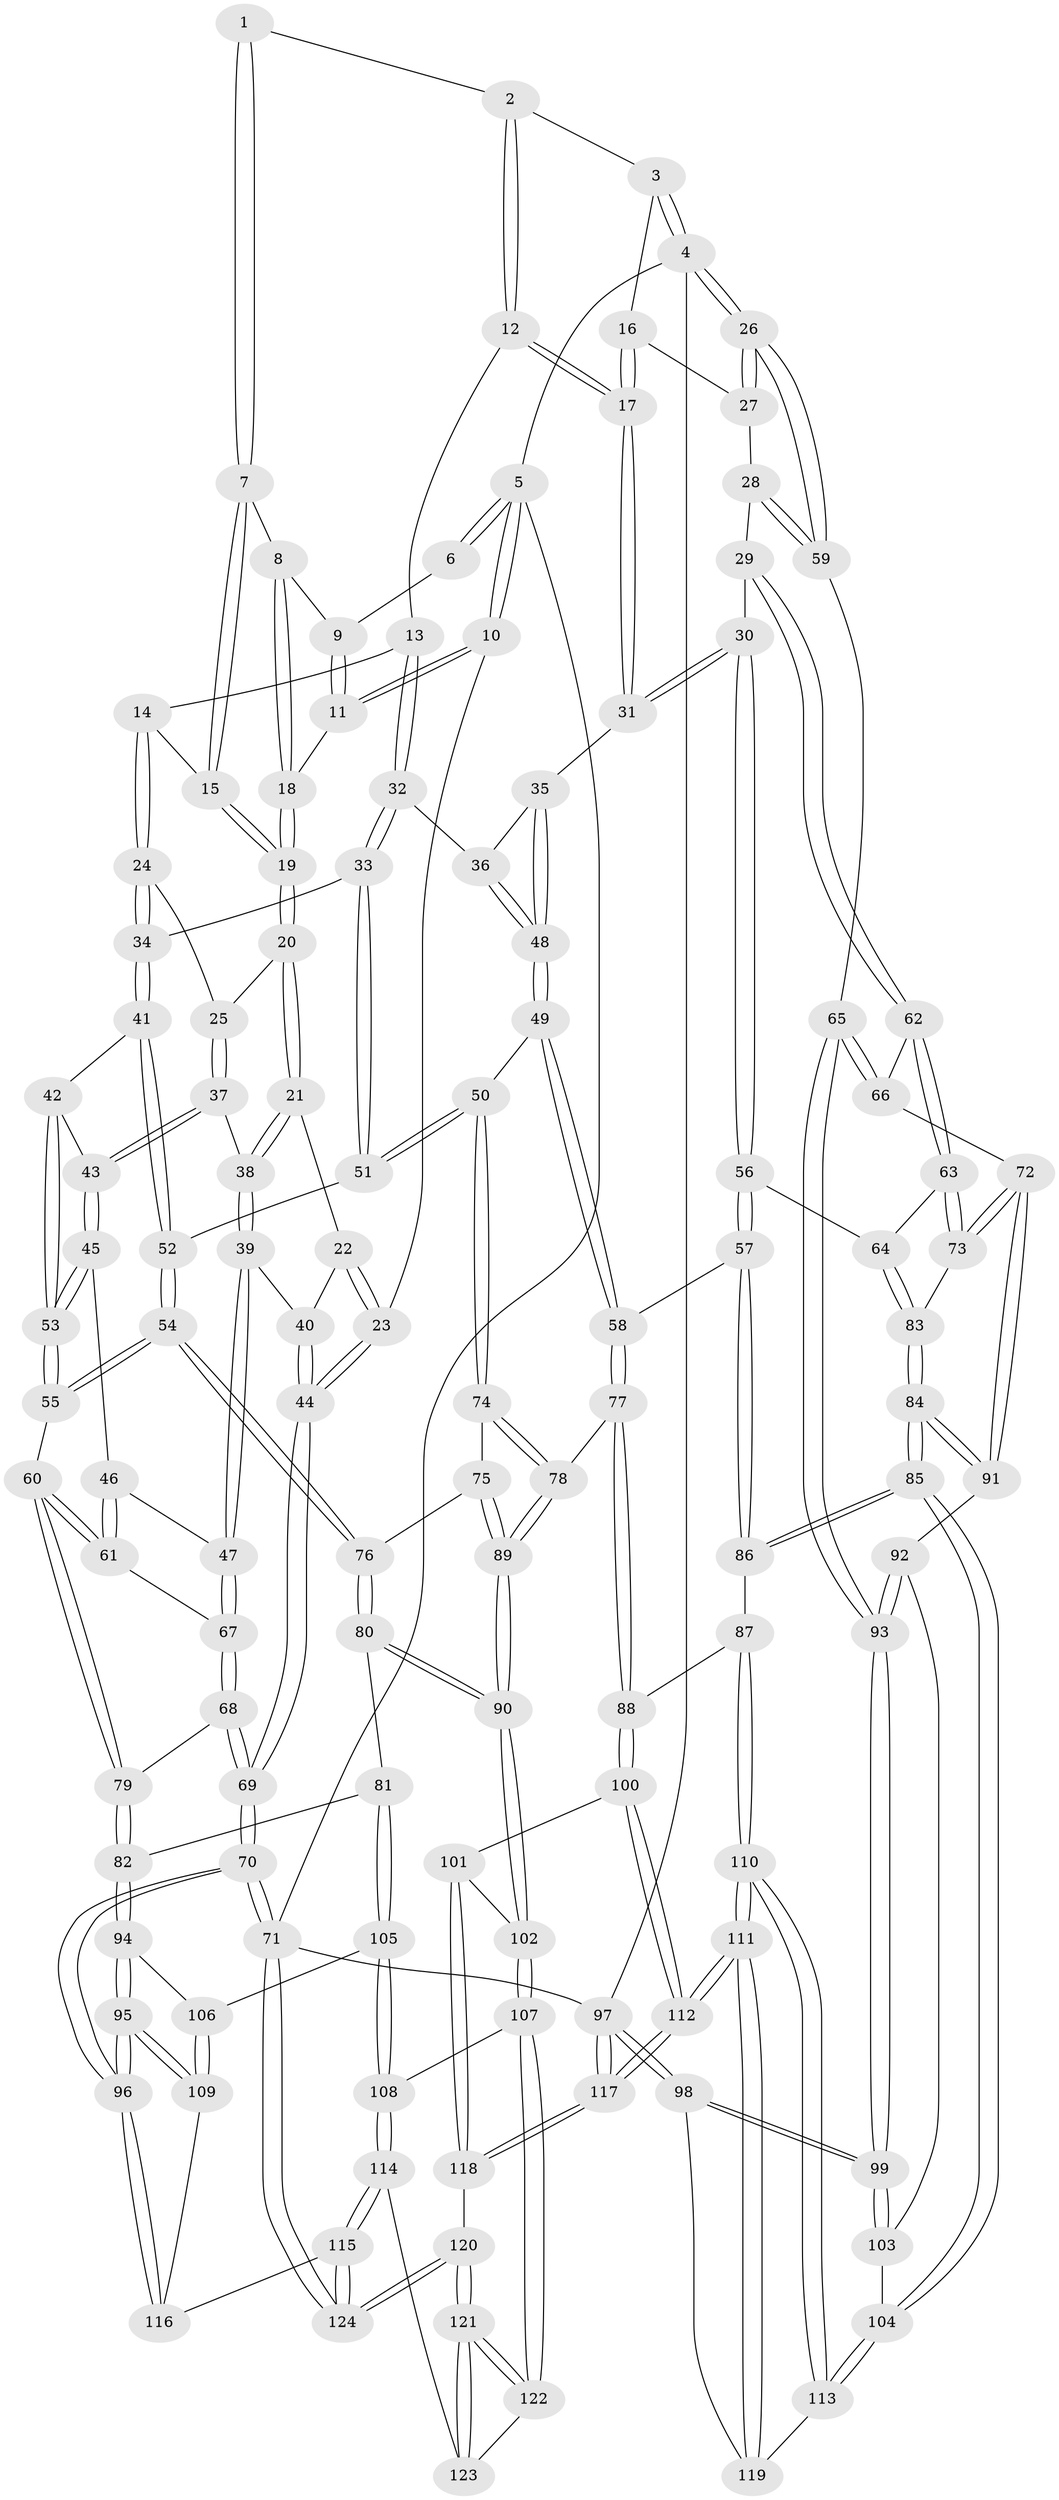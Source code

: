 // coarse degree distribution, {3: 0.09302325581395349, 4: 0.36046511627906974, 5: 0.45348837209302323, 6: 0.08139534883720931, 7: 0.011627906976744186}
// Generated by graph-tools (version 1.1) at 2025/24/03/03/25 07:24:35]
// undirected, 124 vertices, 307 edges
graph export_dot {
graph [start="1"]
  node [color=gray90,style=filled];
  1 [pos="+0.317727850924291+0"];
  2 [pos="+0.44598422198526794+0"];
  3 [pos="+0.8142021436312242+0"];
  4 [pos="+1+0"];
  5 [pos="+0+0"];
  6 [pos="+0.2366364685119837+0"];
  7 [pos="+0.286704103147822+0.09426381481231698"];
  8 [pos="+0.2462213696944765+0.10165241275484899"];
  9 [pos="+0.19252773312679494+0"];
  10 [pos="+0+0.0904204464976843"];
  11 [pos="+0.10952214551193003+0.13371903164657065"];
  12 [pos="+0.48411071844331627+0.1512206342914029"];
  13 [pos="+0.46597935737165397+0.16556218353612043"];
  14 [pos="+0.42835219260988117+0.16898678742350184"];
  15 [pos="+0.3748638329495505+0.1611873177310933"];
  16 [pos="+0.7367700409917258+0.1517076368333987"];
  17 [pos="+0.6639978873518492+0.1985352694171626"];
  18 [pos="+0.15303530762789566+0.1682380566253579"];
  19 [pos="+0.18552460809745705+0.22981068264969168"];
  20 [pos="+0.18663755941213162+0.26855350955239166"];
  21 [pos="+0.17021555531303117+0.28753689707779806"];
  22 [pos="+0.10151093781920012+0.3129455769515188"];
  23 [pos="+0+0.15046794150146237"];
  24 [pos="+0.27405680350676215+0.31838490095542415"];
  25 [pos="+0.2671064723339552+0.3151158450205309"];
  26 [pos="+1+0"];
  27 [pos="+0.8137125226950912+0.18332962937502392"];
  28 [pos="+1+0.3236213352269001"];
  29 [pos="+0.891381709173863+0.417406835908298"];
  30 [pos="+0.7639687256305985+0.42979059114185275"];
  31 [pos="+0.6672718667348425+0.3639307334424984"];
  32 [pos="+0.4352743297524868+0.35140592062338394"];
  33 [pos="+0.40518865766521317+0.3776260941630336"];
  34 [pos="+0.3230019792989045+0.37633969162725067"];
  35 [pos="+0.6285656319623473+0.393056699206186"];
  36 [pos="+0.4396602414716303+0.35326387349451344"];
  37 [pos="+0.22001934890426653+0.401758096616465"];
  38 [pos="+0.17008454366822398+0.39524238833474684"];
  39 [pos="+0.14137752479141727+0.4704968817695007"];
  40 [pos="+0.07121345836990475+0.37339156288127234"];
  41 [pos="+0.2862507280900889+0.43355299129179864"];
  42 [pos="+0.2832370628856916+0.43513660402784643"];
  43 [pos="+0.2822829991337217+0.43552430954554466"];
  44 [pos="+0+0.48105741763954785"];
  45 [pos="+0.21726369812710716+0.48582198587372827"];
  46 [pos="+0.20998558896203273+0.4866998927874141"];
  47 [pos="+0.14137745597624599+0.47052904589790306"];
  48 [pos="+0.5629742445352838+0.5179573728885931"];
  49 [pos="+0.561469579933131+0.5227114168985207"];
  50 [pos="+0.536971725838592+0.5353421987414481"];
  51 [pos="+0.41975081126444425+0.48310688652708245"];
  52 [pos="+0.35997028300443534+0.5366543738722589"];
  53 [pos="+0.2899577309320486+0.5588649893432333"];
  54 [pos="+0.3365532584911518+0.5953388997619611"];
  55 [pos="+0.3159672172885272+0.5917060641057588"];
  56 [pos="+0.7276397030230634+0.6011573839665033"];
  57 [pos="+0.7116134745153148+0.6109960858362977"];
  58 [pos="+0.6810914259780748+0.6062804330736146"];
  59 [pos="+1+0.3089401689282212"];
  60 [pos="+0.21512506492329583+0.6175024542701674"];
  61 [pos="+0.21030113901370304+0.5956353726129153"];
  62 [pos="+0.892156611669423+0.5317278776259244"];
  63 [pos="+0.8449817363123621+0.595276736136928"];
  64 [pos="+0.8049942012781731+0.6152995871936019"];
  65 [pos="+1+0.6006576656482855"];
  66 [pos="+0.9140919624599392+0.5490208552070065"];
  67 [pos="+0.12381626384140551+0.48716545426620333"];
  68 [pos="+0.03562004640156385+0.5519592912207706"];
  69 [pos="+0+0.5491758091048038"];
  70 [pos="+0+0.8834403918190911"];
  71 [pos="+0+1"];
  72 [pos="+0.9664601085605132+0.668175776438619"];
  73 [pos="+0.9525319865687205+0.6649422249782025"];
  74 [pos="+0.48291761809608047+0.6410301192447448"];
  75 [pos="+0.37727918355297596+0.6333117003025643"];
  76 [pos="+0.3581560513223622+0.6278577258406086"];
  77 [pos="+0.5412660470076219+0.7267363598750001"];
  78 [pos="+0.5220094009600756+0.714739818751966"];
  79 [pos="+0.16208293082968817+0.6643074532365518"];
  80 [pos="+0.2952852937776428+0.7570173850312117"];
  81 [pos="+0.18077501723419334+0.733749096178702"];
  82 [pos="+0.16666477216443448+0.7252731407841887"];
  83 [pos="+0.839497329311683+0.685476772528901"];
  84 [pos="+0.834179635101455+0.7630126738361886"];
  85 [pos="+0.8170800603675128+0.8035656182288502"];
  86 [pos="+0.7163964423028721+0.7354839555451559"];
  87 [pos="+0.6080590039125131+0.7975962037165603"];
  88 [pos="+0.5782297578904331+0.787124067516597"];
  89 [pos="+0.4183239819683643+0.7782018448356106"];
  90 [pos="+0.35629803051862474+0.8515651048256565"];
  91 [pos="+0.9838718756194509+0.6780534382474502"];
  92 [pos="+1+0.6940317891239598"];
  93 [pos="+1+0.6907702326022768"];
  94 [pos="+0.07034052836399765+0.7883467854860009"];
  95 [pos="+0+0.8499966287322859"];
  96 [pos="+0+0.8506579076200336"];
  97 [pos="+1+1"];
  98 [pos="+1+0.859713636125644"];
  99 [pos="+1+0.849284331376828"];
  100 [pos="+0.4860194650047881+0.890180971571314"];
  101 [pos="+0.45404094508885784+0.8894985260414405"];
  102 [pos="+0.3574079496394499+0.8637290739978327"];
  103 [pos="+0.9000149756287016+0.8077495258453323"];
  104 [pos="+0.8333141997103404+0.8514002130517329"];
  105 [pos="+0.20229728365363145+0.8614980535556498"];
  106 [pos="+0.17646051757224623+0.8661220453955228"];
  107 [pos="+0.35522707933397646+0.8666236672487151"];
  108 [pos="+0.23593156266971216+0.8887521185543796"];
  109 [pos="+0.1499364409532386+0.8869666023297279"];
  110 [pos="+0.7451970325150777+1"];
  111 [pos="+0.7349876800518647+1"];
  112 [pos="+0.7229534763105576+1"];
  113 [pos="+0.8332380059107977+0.8656331163078733"];
  114 [pos="+0.19927994135262223+0.947024451856195"];
  115 [pos="+0.1767400867274429+0.966376257076981"];
  116 [pos="+0.17330340226383043+0.963224786438933"];
  117 [pos="+0.7212354528314365+1"];
  118 [pos="+0.43405216730403023+1"];
  119 [pos="+1+0.8897923738969407"];
  120 [pos="+0.345778960889358+1"];
  121 [pos="+0.34132589937269+1"];
  122 [pos="+0.3406662432250861+0.9684703873876277"];
  123 [pos="+0.23820988614195+0.9606295349870873"];
  124 [pos="+0.14651197943865638+1"];
  1 -- 2;
  1 -- 7;
  1 -- 7;
  2 -- 3;
  2 -- 12;
  2 -- 12;
  3 -- 4;
  3 -- 4;
  3 -- 16;
  4 -- 5;
  4 -- 26;
  4 -- 26;
  4 -- 97;
  5 -- 6;
  5 -- 6;
  5 -- 10;
  5 -- 10;
  5 -- 71;
  6 -- 9;
  7 -- 8;
  7 -- 15;
  7 -- 15;
  8 -- 9;
  8 -- 18;
  8 -- 18;
  9 -- 11;
  9 -- 11;
  10 -- 11;
  10 -- 11;
  10 -- 23;
  11 -- 18;
  12 -- 13;
  12 -- 17;
  12 -- 17;
  13 -- 14;
  13 -- 32;
  13 -- 32;
  14 -- 15;
  14 -- 24;
  14 -- 24;
  15 -- 19;
  15 -- 19;
  16 -- 17;
  16 -- 17;
  16 -- 27;
  17 -- 31;
  17 -- 31;
  18 -- 19;
  18 -- 19;
  19 -- 20;
  19 -- 20;
  20 -- 21;
  20 -- 21;
  20 -- 25;
  21 -- 22;
  21 -- 38;
  21 -- 38;
  22 -- 23;
  22 -- 23;
  22 -- 40;
  23 -- 44;
  23 -- 44;
  24 -- 25;
  24 -- 34;
  24 -- 34;
  25 -- 37;
  25 -- 37;
  26 -- 27;
  26 -- 27;
  26 -- 59;
  26 -- 59;
  27 -- 28;
  28 -- 29;
  28 -- 59;
  28 -- 59;
  29 -- 30;
  29 -- 62;
  29 -- 62;
  30 -- 31;
  30 -- 31;
  30 -- 56;
  30 -- 56;
  31 -- 35;
  32 -- 33;
  32 -- 33;
  32 -- 36;
  33 -- 34;
  33 -- 51;
  33 -- 51;
  34 -- 41;
  34 -- 41;
  35 -- 36;
  35 -- 48;
  35 -- 48;
  36 -- 48;
  36 -- 48;
  37 -- 38;
  37 -- 43;
  37 -- 43;
  38 -- 39;
  38 -- 39;
  39 -- 40;
  39 -- 47;
  39 -- 47;
  40 -- 44;
  40 -- 44;
  41 -- 42;
  41 -- 52;
  41 -- 52;
  42 -- 43;
  42 -- 53;
  42 -- 53;
  43 -- 45;
  43 -- 45;
  44 -- 69;
  44 -- 69;
  45 -- 46;
  45 -- 53;
  45 -- 53;
  46 -- 47;
  46 -- 61;
  46 -- 61;
  47 -- 67;
  47 -- 67;
  48 -- 49;
  48 -- 49;
  49 -- 50;
  49 -- 58;
  49 -- 58;
  50 -- 51;
  50 -- 51;
  50 -- 74;
  50 -- 74;
  51 -- 52;
  52 -- 54;
  52 -- 54;
  53 -- 55;
  53 -- 55;
  54 -- 55;
  54 -- 55;
  54 -- 76;
  54 -- 76;
  55 -- 60;
  56 -- 57;
  56 -- 57;
  56 -- 64;
  57 -- 58;
  57 -- 86;
  57 -- 86;
  58 -- 77;
  58 -- 77;
  59 -- 65;
  60 -- 61;
  60 -- 61;
  60 -- 79;
  60 -- 79;
  61 -- 67;
  62 -- 63;
  62 -- 63;
  62 -- 66;
  63 -- 64;
  63 -- 73;
  63 -- 73;
  64 -- 83;
  64 -- 83;
  65 -- 66;
  65 -- 66;
  65 -- 93;
  65 -- 93;
  66 -- 72;
  67 -- 68;
  67 -- 68;
  68 -- 69;
  68 -- 69;
  68 -- 79;
  69 -- 70;
  69 -- 70;
  70 -- 71;
  70 -- 71;
  70 -- 96;
  70 -- 96;
  71 -- 124;
  71 -- 124;
  71 -- 97;
  72 -- 73;
  72 -- 73;
  72 -- 91;
  72 -- 91;
  73 -- 83;
  74 -- 75;
  74 -- 78;
  74 -- 78;
  75 -- 76;
  75 -- 89;
  75 -- 89;
  76 -- 80;
  76 -- 80;
  77 -- 78;
  77 -- 88;
  77 -- 88;
  78 -- 89;
  78 -- 89;
  79 -- 82;
  79 -- 82;
  80 -- 81;
  80 -- 90;
  80 -- 90;
  81 -- 82;
  81 -- 105;
  81 -- 105;
  82 -- 94;
  82 -- 94;
  83 -- 84;
  83 -- 84;
  84 -- 85;
  84 -- 85;
  84 -- 91;
  84 -- 91;
  85 -- 86;
  85 -- 86;
  85 -- 104;
  85 -- 104;
  86 -- 87;
  87 -- 88;
  87 -- 110;
  87 -- 110;
  88 -- 100;
  88 -- 100;
  89 -- 90;
  89 -- 90;
  90 -- 102;
  90 -- 102;
  91 -- 92;
  92 -- 93;
  92 -- 93;
  92 -- 103;
  93 -- 99;
  93 -- 99;
  94 -- 95;
  94 -- 95;
  94 -- 106;
  95 -- 96;
  95 -- 96;
  95 -- 109;
  95 -- 109;
  96 -- 116;
  96 -- 116;
  97 -- 98;
  97 -- 98;
  97 -- 117;
  97 -- 117;
  98 -- 99;
  98 -- 99;
  98 -- 119;
  99 -- 103;
  99 -- 103;
  100 -- 101;
  100 -- 112;
  100 -- 112;
  101 -- 102;
  101 -- 118;
  101 -- 118;
  102 -- 107;
  102 -- 107;
  103 -- 104;
  104 -- 113;
  104 -- 113;
  105 -- 106;
  105 -- 108;
  105 -- 108;
  106 -- 109;
  106 -- 109;
  107 -- 108;
  107 -- 122;
  107 -- 122;
  108 -- 114;
  108 -- 114;
  109 -- 116;
  110 -- 111;
  110 -- 111;
  110 -- 113;
  110 -- 113;
  111 -- 112;
  111 -- 112;
  111 -- 119;
  111 -- 119;
  112 -- 117;
  112 -- 117;
  113 -- 119;
  114 -- 115;
  114 -- 115;
  114 -- 123;
  115 -- 116;
  115 -- 124;
  115 -- 124;
  117 -- 118;
  117 -- 118;
  118 -- 120;
  120 -- 121;
  120 -- 121;
  120 -- 124;
  120 -- 124;
  121 -- 122;
  121 -- 122;
  121 -- 123;
  121 -- 123;
  122 -- 123;
}
